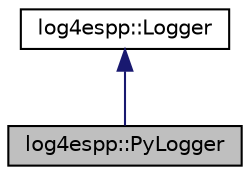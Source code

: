digraph G
{
  edge [fontname="Helvetica",fontsize="10",labelfontname="Helvetica",labelfontsize="10"];
  node [fontname="Helvetica",fontsize="10",shape=record];
  Node1 [label="log4espp::PyLogger",height=0.2,width=0.4,color="black", fillcolor="grey75", style="filled" fontcolor="black"];
  Node2 -> Node1 [dir="back",color="midnightblue",fontsize="10",style="solid",fontname="Helvetica"];
  Node2 [label="log4espp::Logger",height=0.2,width=0.4,color="black", fillcolor="white", style="filled",URL="$classlog4espp_1_1Logger.html",tooltip="Logger is a an abstract class for hierarchical organization of logging objects."];
}
